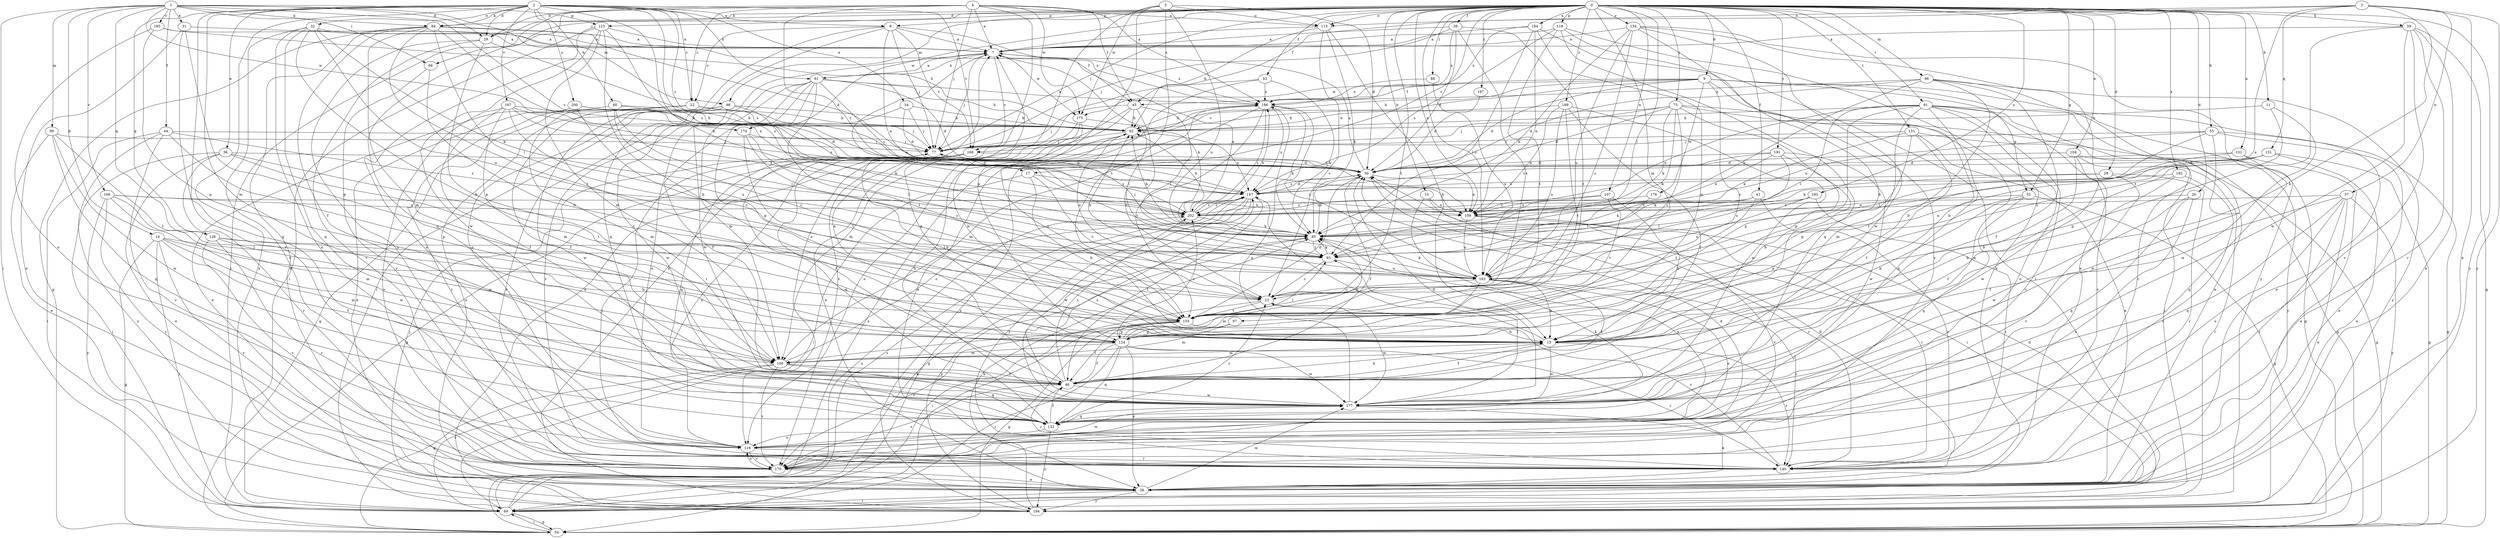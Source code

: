 strict digraph  {
0;
1;
2;
3;
4;
5;
6;
7;
9;
10;
11;
14;
15;
17;
22;
23;
26;
28;
29;
30;
31;
32;
34;
36;
37;
38;
39;
41;
43;
44;
45;
46;
52;
54;
55;
59;
60;
61;
62;
66;
69;
75;
77;
84;
85;
88;
91;
93;
96;
97;
98;
99;
100;
101;
104;
107;
109;
115;
116;
118;
123;
124;
126;
131;
132;
134;
140;
147;
151;
155;
162;
165;
166;
167;
168;
170;
174;
175;
176;
177;
182;
184;
186;
191;
193;
194;
197;
199;
200;
202;
0 -> 6  [label=a];
0 -> 9  [label=b];
0 -> 10  [label=b];
0 -> 11  [label=b];
0 -> 17  [label=c];
0 -> 26  [label=d];
0 -> 28  [label=d];
0 -> 29  [label=d];
0 -> 39  [label=f];
0 -> 41  [label=f];
0 -> 43  [label=f];
0 -> 52  [label=g];
0 -> 55  [label=h];
0 -> 59  [label=h];
0 -> 66  [label=i];
0 -> 75  [label=j];
0 -> 77  [label=j];
0 -> 84  [label=k];
0 -> 88  [label=l];
0 -> 91  [label=l];
0 -> 93  [label=l];
0 -> 96  [label=m];
0 -> 97  [label=m];
0 -> 98  [label=m];
0 -> 101  [label=n];
0 -> 104  [label=n];
0 -> 107  [label=n];
0 -> 109  [label=n];
0 -> 115  [label=o];
0 -> 118  [label=p];
0 -> 123  [label=p];
0 -> 134  [label=r];
0 -> 151  [label=t];
0 -> 155  [label=t];
0 -> 162  [label=u];
0 -> 174  [label=w];
0 -> 182  [label=x];
0 -> 184  [label=x];
0 -> 191  [label=y];
0 -> 193  [label=y];
0 -> 194  [label=y];
0 -> 197  [label=z];
0 -> 199  [label=z];
1 -> 14  [label=b];
1 -> 29  [label=d];
1 -> 31  [label=e];
1 -> 44  [label=f];
1 -> 66  [label=i];
1 -> 69  [label=i];
1 -> 84  [label=k];
1 -> 98  [label=m];
1 -> 99  [label=m];
1 -> 123  [label=p];
1 -> 126  [label=q];
1 -> 147  [label=s];
1 -> 165  [label=v];
1 -> 166  [label=v];
1 -> 174  [label=w];
2 -> 6  [label=a];
2 -> 17  [label=c];
2 -> 22  [label=c];
2 -> 29  [label=d];
2 -> 32  [label=e];
2 -> 34  [label=e];
2 -> 36  [label=e];
2 -> 60  [label=h];
2 -> 61  [label=h];
2 -> 84  [label=k];
2 -> 85  [label=k];
2 -> 100  [label=m];
2 -> 126  [label=q];
2 -> 140  [label=r];
2 -> 167  [label=v];
2 -> 168  [label=v];
2 -> 194  [label=y];
2 -> 200  [label=z];
2 -> 202  [label=z];
3 -> 15  [label=b];
3 -> 37  [label=e];
3 -> 38  [label=e];
3 -> 45  [label=f];
3 -> 115  [label=o];
3 -> 131  [label=q];
3 -> 162  [label=u];
3 -> 194  [label=y];
4 -> 7  [label=a];
4 -> 22  [label=c];
4 -> 29  [label=d];
4 -> 45  [label=f];
4 -> 69  [label=i];
4 -> 77  [label=j];
4 -> 115  [label=o];
4 -> 132  [label=q];
4 -> 175  [label=w];
4 -> 186  [label=x];
4 -> 194  [label=y];
4 -> 202  [label=z];
5 -> 30  [label=d];
5 -> 115  [label=o];
5 -> 116  [label=o];
5 -> 124  [label=p];
5 -> 155  [label=t];
5 -> 162  [label=u];
5 -> 175  [label=w];
6 -> 7  [label=a];
6 -> 22  [label=c];
6 -> 45  [label=f];
6 -> 77  [label=j];
6 -> 109  [label=n];
6 -> 116  [label=o];
6 -> 132  [label=q];
6 -> 168  [label=v];
7 -> 61  [label=h];
7 -> 69  [label=i];
7 -> 77  [label=j];
7 -> 85  [label=k];
7 -> 168  [label=v];
7 -> 175  [label=w];
7 -> 186  [label=x];
9 -> 15  [label=b];
9 -> 23  [label=c];
9 -> 30  [label=d];
9 -> 38  [label=e];
9 -> 45  [label=f];
9 -> 52  [label=g];
9 -> 62  [label=h];
9 -> 140  [label=r];
9 -> 168  [label=v];
9 -> 175  [label=w];
9 -> 176  [label=w];
10 -> 109  [label=n];
10 -> 140  [label=r];
10 -> 170  [label=v];
11 -> 62  [label=h];
11 -> 124  [label=p];
11 -> 177  [label=w];
14 -> 15  [label=b];
14 -> 46  [label=f];
14 -> 54  [label=g];
14 -> 69  [label=i];
14 -> 93  [label=l];
14 -> 100  [label=m];
14 -> 170  [label=v];
15 -> 46  [label=f];
15 -> 100  [label=m];
15 -> 140  [label=r];
15 -> 147  [label=s];
15 -> 177  [label=w];
17 -> 15  [label=b];
17 -> 23  [label=c];
17 -> 69  [label=i];
17 -> 147  [label=s];
22 -> 38  [label=e];
22 -> 46  [label=f];
22 -> 62  [label=h];
22 -> 109  [label=n];
22 -> 140  [label=r];
22 -> 177  [label=w];
23 -> 69  [label=i];
23 -> 155  [label=t];
23 -> 177  [label=w];
26 -> 109  [label=n];
26 -> 132  [label=q];
26 -> 170  [label=v];
26 -> 177  [label=w];
28 -> 85  [label=k];
28 -> 140  [label=r];
28 -> 147  [label=s];
28 -> 170  [label=v];
29 -> 116  [label=o];
29 -> 124  [label=p];
29 -> 147  [label=s];
29 -> 170  [label=v];
30 -> 7  [label=a];
30 -> 46  [label=f];
30 -> 69  [label=i];
30 -> 109  [label=n];
30 -> 147  [label=s];
31 -> 7  [label=a];
31 -> 38  [label=e];
31 -> 124  [label=p];
31 -> 132  [label=q];
32 -> 7  [label=a];
32 -> 15  [label=b];
32 -> 85  [label=k];
32 -> 116  [label=o];
32 -> 132  [label=q];
32 -> 162  [label=u];
32 -> 170  [label=v];
32 -> 186  [label=x];
34 -> 30  [label=d];
34 -> 46  [label=f];
34 -> 62  [label=h];
34 -> 77  [label=j];
36 -> 23  [label=c];
36 -> 30  [label=d];
36 -> 38  [label=e];
36 -> 69  [label=i];
36 -> 155  [label=t];
36 -> 170  [label=v];
37 -> 38  [label=e];
37 -> 46  [label=f];
37 -> 116  [label=o];
37 -> 132  [label=q];
37 -> 140  [label=r];
37 -> 194  [label=y];
37 -> 202  [label=z];
38 -> 30  [label=d];
38 -> 69  [label=i];
38 -> 177  [label=w];
38 -> 194  [label=y];
39 -> 7  [label=a];
39 -> 23  [label=c];
39 -> 30  [label=d];
39 -> 77  [label=j];
39 -> 155  [label=t];
39 -> 186  [label=x];
41 -> 85  [label=k];
41 -> 140  [label=r];
41 -> 155  [label=t];
41 -> 202  [label=z];
43 -> 38  [label=e];
43 -> 85  [label=k];
43 -> 170  [label=v];
43 -> 186  [label=x];
44 -> 69  [label=i];
44 -> 77  [label=j];
44 -> 124  [label=p];
44 -> 170  [label=v];
44 -> 194  [label=y];
44 -> 202  [label=z];
45 -> 23  [label=c];
45 -> 62  [label=h];
45 -> 77  [label=j];
45 -> 93  [label=l];
45 -> 100  [label=m];
45 -> 116  [label=o];
46 -> 7  [label=a];
46 -> 15  [label=b];
46 -> 140  [label=r];
46 -> 170  [label=v];
46 -> 177  [label=w];
46 -> 202  [label=z];
52 -> 15  [label=b];
52 -> 54  [label=g];
52 -> 124  [label=p];
52 -> 132  [label=q];
52 -> 202  [label=z];
54 -> 69  [label=i];
54 -> 186  [label=x];
55 -> 38  [label=e];
55 -> 54  [label=g];
55 -> 77  [label=j];
55 -> 109  [label=n];
55 -> 155  [label=t];
55 -> 177  [label=w];
59 -> 7  [label=a];
59 -> 38  [label=e];
59 -> 54  [label=g];
59 -> 140  [label=r];
59 -> 155  [label=t];
59 -> 170  [label=v];
59 -> 177  [label=w];
60 -> 23  [label=c];
60 -> 30  [label=d];
60 -> 62  [label=h];
60 -> 93  [label=l];
60 -> 100  [label=m];
61 -> 7  [label=a];
61 -> 30  [label=d];
61 -> 62  [label=h];
61 -> 100  [label=m];
61 -> 116  [label=o];
61 -> 124  [label=p];
61 -> 140  [label=r];
61 -> 147  [label=s];
61 -> 155  [label=t];
61 -> 177  [label=w];
61 -> 186  [label=x];
62 -> 77  [label=j];
62 -> 147  [label=s];
62 -> 155  [label=t];
62 -> 162  [label=u];
66 -> 15  [label=b];
66 -> 170  [label=v];
69 -> 54  [label=g];
69 -> 85  [label=k];
69 -> 147  [label=s];
69 -> 202  [label=z];
75 -> 23  [label=c];
75 -> 30  [label=d];
75 -> 62  [label=h];
75 -> 77  [label=j];
75 -> 85  [label=k];
75 -> 93  [label=l];
75 -> 124  [label=p];
75 -> 177  [label=w];
75 -> 194  [label=y];
77 -> 30  [label=d];
77 -> 46  [label=f];
77 -> 132  [label=q];
84 -> 7  [label=a];
84 -> 30  [label=d];
84 -> 38  [label=e];
84 -> 46  [label=f];
84 -> 54  [label=g];
84 -> 93  [label=l];
84 -> 100  [label=m];
84 -> 109  [label=n];
84 -> 155  [label=t];
85 -> 7  [label=a];
85 -> 30  [label=d];
85 -> 62  [label=h];
85 -> 77  [label=j];
85 -> 93  [label=l];
85 -> 194  [label=y];
88 -> 162  [label=u];
88 -> 186  [label=x];
91 -> 54  [label=g];
91 -> 62  [label=h];
91 -> 69  [label=i];
91 -> 93  [label=l];
91 -> 100  [label=m];
91 -> 109  [label=n];
91 -> 116  [label=o];
91 -> 124  [label=p];
91 -> 132  [label=q];
91 -> 140  [label=r];
91 -> 170  [label=v];
93 -> 23  [label=c];
93 -> 85  [label=k];
93 -> 162  [label=u];
96 -> 15  [label=b];
96 -> 30  [label=d];
96 -> 38  [label=e];
96 -> 46  [label=f];
96 -> 85  [label=k];
96 -> 186  [label=x];
96 -> 194  [label=y];
97 -> 100  [label=m];
97 -> 124  [label=p];
98 -> 38  [label=e];
98 -> 54  [label=g];
98 -> 62  [label=h];
98 -> 85  [label=k];
98 -> 140  [label=r];
98 -> 177  [label=w];
99 -> 38  [label=e];
99 -> 77  [label=j];
99 -> 132  [label=q];
99 -> 155  [label=t];
99 -> 177  [label=w];
100 -> 46  [label=f];
100 -> 54  [label=g];
100 -> 69  [label=i];
100 -> 132  [label=q];
100 -> 147  [label=s];
100 -> 170  [label=v];
101 -> 30  [label=d];
101 -> 38  [label=e];
101 -> 93  [label=l];
101 -> 132  [label=q];
104 -> 15  [label=b];
104 -> 30  [label=d];
104 -> 54  [label=g];
104 -> 69  [label=i];
104 -> 177  [label=w];
107 -> 15  [label=b];
107 -> 109  [label=n];
107 -> 155  [label=t];
107 -> 202  [label=z];
109 -> 140  [label=r];
109 -> 162  [label=u];
109 -> 170  [label=v];
115 -> 7  [label=a];
115 -> 15  [label=b];
115 -> 23  [label=c];
115 -> 62  [label=h];
115 -> 85  [label=k];
116 -> 140  [label=r];
116 -> 170  [label=v];
116 -> 177  [label=w];
118 -> 7  [label=a];
118 -> 38  [label=e];
118 -> 69  [label=i];
118 -> 132  [label=q];
118 -> 147  [label=s];
118 -> 155  [label=t];
123 -> 7  [label=a];
123 -> 15  [label=b];
123 -> 69  [label=i];
123 -> 100  [label=m];
123 -> 116  [label=o];
123 -> 177  [label=w];
123 -> 202  [label=z];
124 -> 38  [label=e];
124 -> 46  [label=f];
124 -> 69  [label=i];
124 -> 85  [label=k];
124 -> 93  [label=l];
124 -> 100  [label=m];
124 -> 132  [label=q];
124 -> 140  [label=r];
124 -> 177  [label=w];
124 -> 202  [label=z];
126 -> 93  [label=l];
126 -> 124  [label=p];
126 -> 140  [label=r];
126 -> 155  [label=t];
126 -> 170  [label=v];
131 -> 30  [label=d];
131 -> 38  [label=e];
131 -> 54  [label=g];
131 -> 85  [label=k];
131 -> 162  [label=u];
132 -> 23  [label=c];
132 -> 46  [label=f];
132 -> 85  [label=k];
132 -> 116  [label=o];
132 -> 194  [label=y];
134 -> 7  [label=a];
134 -> 15  [label=b];
134 -> 23  [label=c];
134 -> 38  [label=e];
134 -> 85  [label=k];
134 -> 162  [label=u];
134 -> 177  [label=w];
134 -> 194  [label=y];
140 -> 23  [label=c];
140 -> 77  [label=j];
147 -> 30  [label=d];
147 -> 46  [label=f];
147 -> 54  [label=g];
147 -> 140  [label=r];
147 -> 177  [label=w];
147 -> 202  [label=z];
151 -> 38  [label=e];
151 -> 46  [label=f];
151 -> 54  [label=g];
151 -> 77  [label=j];
151 -> 85  [label=k];
151 -> 124  [label=p];
155 -> 15  [label=b];
155 -> 30  [label=d];
155 -> 46  [label=f];
155 -> 54  [label=g];
155 -> 69  [label=i];
155 -> 124  [label=p];
155 -> 170  [label=v];
162 -> 15  [label=b];
162 -> 23  [label=c];
162 -> 46  [label=f];
162 -> 62  [label=h];
162 -> 85  [label=k];
162 -> 100  [label=m];
162 -> 116  [label=o];
162 -> 140  [label=r];
165 -> 7  [label=a];
165 -> 62  [label=h];
165 -> 116  [label=o];
165 -> 124  [label=p];
166 -> 100  [label=m];
166 -> 109  [label=n];
166 -> 170  [label=v];
166 -> 177  [label=w];
166 -> 194  [label=y];
166 -> 202  [label=z];
167 -> 46  [label=f];
167 -> 62  [label=h];
167 -> 100  [label=m];
167 -> 147  [label=s];
167 -> 162  [label=u];
167 -> 170  [label=v];
167 -> 202  [label=z];
168 -> 15  [label=b];
168 -> 30  [label=d];
168 -> 54  [label=g];
168 -> 116  [label=o];
168 -> 132  [label=q];
170 -> 30  [label=d];
170 -> 38  [label=e];
170 -> 116  [label=o];
174 -> 23  [label=c];
174 -> 77  [label=j];
174 -> 93  [label=l];
174 -> 155  [label=t];
175 -> 15  [label=b];
175 -> 38  [label=e];
175 -> 93  [label=l];
175 -> 124  [label=p];
176 -> 93  [label=l];
176 -> 202  [label=z];
177 -> 30  [label=d];
177 -> 38  [label=e];
177 -> 62  [label=h];
177 -> 93  [label=l];
177 -> 132  [label=q];
177 -> 147  [label=s];
177 -> 186  [label=x];
182 -> 15  [label=b];
182 -> 46  [label=f];
182 -> 147  [label=s];
182 -> 170  [label=v];
184 -> 7  [label=a];
184 -> 93  [label=l];
184 -> 109  [label=n];
184 -> 124  [label=p];
184 -> 170  [label=v];
184 -> 186  [label=x];
186 -> 62  [label=h];
186 -> 85  [label=k];
186 -> 100  [label=m];
186 -> 147  [label=s];
186 -> 155  [label=t];
186 -> 162  [label=u];
186 -> 202  [label=z];
191 -> 15  [label=b];
191 -> 30  [label=d];
191 -> 109  [label=n];
191 -> 147  [label=s];
191 -> 162  [label=u];
191 -> 177  [label=w];
193 -> 93  [label=l];
193 -> 140  [label=r];
193 -> 162  [label=u];
193 -> 202  [label=z];
194 -> 7  [label=a];
194 -> 30  [label=d];
194 -> 77  [label=j];
194 -> 85  [label=k];
194 -> 186  [label=x];
197 -> 30  [label=d];
199 -> 46  [label=f];
199 -> 62  [label=h];
199 -> 109  [label=n];
199 -> 155  [label=t];
199 -> 162  [label=u];
199 -> 177  [label=w];
200 -> 23  [label=c];
200 -> 38  [label=e];
200 -> 62  [label=h];
200 -> 77  [label=j];
202 -> 7  [label=a];
202 -> 62  [label=h];
202 -> 85  [label=k];
202 -> 147  [label=s];
202 -> 186  [label=x];
}
